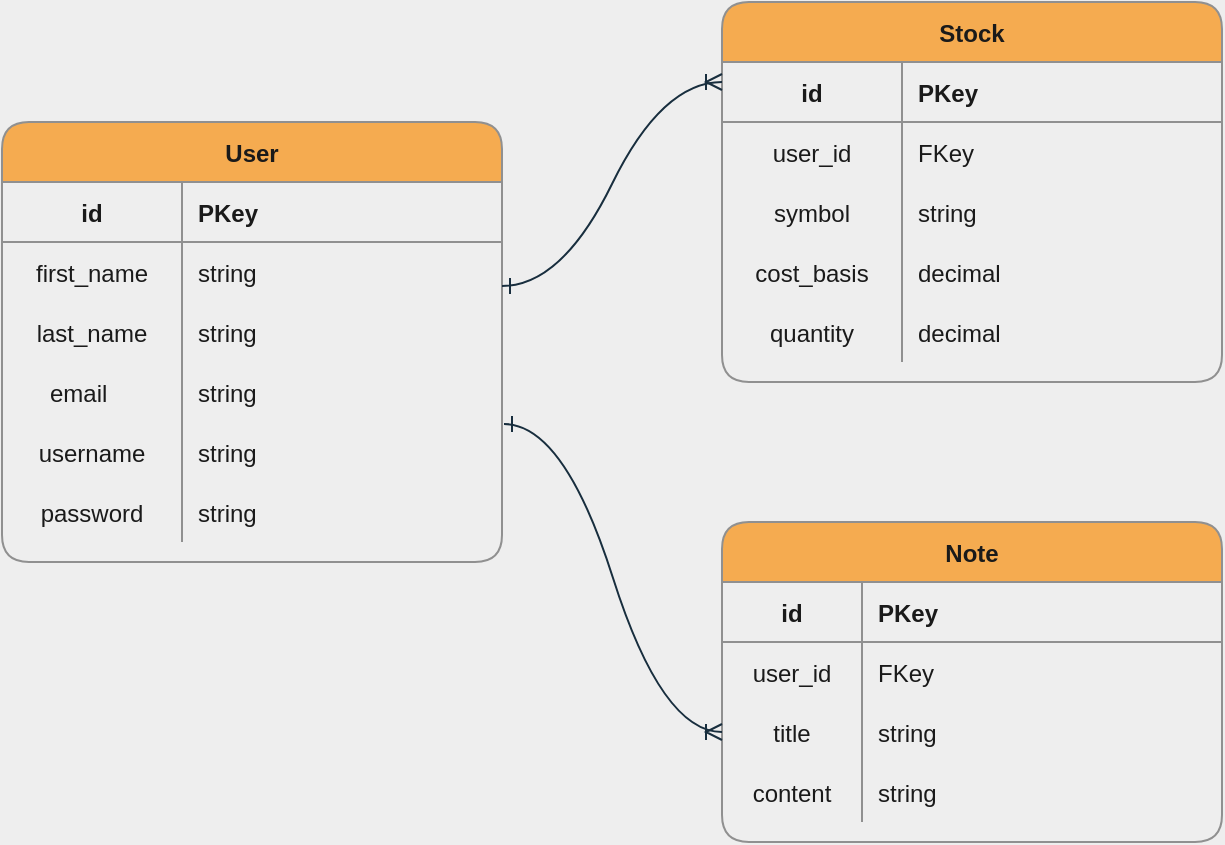 <mxfile version="20.2.8" type="device"><diagram id="R2lEEEUBdFMjLlhIrx00" name="Page-1"><mxGraphModel dx="1123" dy="740" grid="1" gridSize="10" guides="1" tooltips="1" connect="1" arrows="1" fold="1" page="1" pageScale="1" pageWidth="850" pageHeight="1100" background="#EEEEEE" math="0" shadow="0" extFonts="Permanent Marker^https://fonts.googleapis.com/css?family=Permanent+Marker"><root><mxCell id="0"/><mxCell id="1" parent="0"/><mxCell id="C-vyLk0tnHw3VtMMgP7b-2" value="Stock" style="shape=table;startSize=30;container=1;collapsible=1;childLayout=tableLayout;fixedRows=1;rowLines=0;fontStyle=1;align=center;resizeLast=1;rounded=1;fillColor=#F5AB50;strokeColor=#909090;fontColor=#1A1A1A;" parent="1" vertex="1"><mxGeometry x="480" y="170" width="250" height="190" as="geometry"/></mxCell><mxCell id="C-vyLk0tnHw3VtMMgP7b-3" value="" style="shape=partialRectangle;collapsible=0;dropTarget=0;pointerEvents=0;fillColor=none;points=[[0,0.5],[1,0.5]];portConstraint=eastwest;top=0;left=0;right=0;bottom=1;rounded=1;strokeColor=#909090;fontColor=#1A1A1A;" parent="C-vyLk0tnHw3VtMMgP7b-2" vertex="1"><mxGeometry y="30" width="250" height="30" as="geometry"/></mxCell><mxCell id="C-vyLk0tnHw3VtMMgP7b-4" value="id" style="shape=partialRectangle;overflow=hidden;connectable=0;fillColor=none;top=0;left=0;bottom=0;right=0;fontStyle=1;rounded=1;strokeColor=#909090;fontColor=#1A1A1A;" parent="C-vyLk0tnHw3VtMMgP7b-3" vertex="1"><mxGeometry width="90" height="30" as="geometry"><mxRectangle width="90" height="30" as="alternateBounds"/></mxGeometry></mxCell><mxCell id="C-vyLk0tnHw3VtMMgP7b-5" value="PKey" style="shape=partialRectangle;overflow=hidden;connectable=0;fillColor=none;top=0;left=0;bottom=0;right=0;align=left;spacingLeft=6;fontStyle=1;rounded=1;strokeColor=#909090;fontColor=#1A1A1A;" parent="C-vyLk0tnHw3VtMMgP7b-3" vertex="1"><mxGeometry x="90" width="160" height="30" as="geometry"><mxRectangle width="160" height="30" as="alternateBounds"/></mxGeometry></mxCell><mxCell id="C-vyLk0tnHw3VtMMgP7b-6" value="" style="shape=partialRectangle;collapsible=0;dropTarget=0;pointerEvents=0;fillColor=none;points=[[0,0.5],[1,0.5]];portConstraint=eastwest;top=0;left=0;right=0;bottom=0;rounded=1;strokeColor=#909090;fontColor=#1A1A1A;" parent="C-vyLk0tnHw3VtMMgP7b-2" vertex="1"><mxGeometry y="60" width="250" height="30" as="geometry"/></mxCell><mxCell id="C-vyLk0tnHw3VtMMgP7b-7" value="user_id" style="shape=partialRectangle;overflow=hidden;connectable=0;fillColor=none;top=0;left=0;bottom=0;right=0;rounded=1;strokeColor=#909090;fontColor=#1A1A1A;" parent="C-vyLk0tnHw3VtMMgP7b-6" vertex="1"><mxGeometry width="90" height="30" as="geometry"><mxRectangle width="90" height="30" as="alternateBounds"/></mxGeometry></mxCell><mxCell id="C-vyLk0tnHw3VtMMgP7b-8" value="FKey" style="shape=partialRectangle;overflow=hidden;connectable=0;fillColor=none;top=0;left=0;bottom=0;right=0;align=left;spacingLeft=6;rounded=1;strokeColor=#909090;fontColor=#1A1A1A;" parent="C-vyLk0tnHw3VtMMgP7b-6" vertex="1"><mxGeometry x="90" width="160" height="30" as="geometry"><mxRectangle width="160" height="30" as="alternateBounds"/></mxGeometry></mxCell><mxCell id="M7BLVwWexpKazbXTAD8X-16" value="" style="shape=tableRow;horizontal=0;startSize=0;swimlaneHead=0;swimlaneBody=0;fillColor=none;collapsible=0;dropTarget=0;points=[[0,0.5],[1,0.5]];portConstraint=eastwest;top=0;left=0;right=0;bottom=0;strokeColor=#909090;rounded=1;fontColor=#1A1A1A;" parent="C-vyLk0tnHw3VtMMgP7b-2" vertex="1"><mxGeometry y="90" width="250" height="30" as="geometry"/></mxCell><mxCell id="M7BLVwWexpKazbXTAD8X-17" value="symbol" style="shape=partialRectangle;connectable=0;fillColor=none;top=0;left=0;bottom=0;right=0;editable=1;overflow=hidden;strokeColor=#909090;rounded=1;fontColor=#1A1A1A;" parent="M7BLVwWexpKazbXTAD8X-16" vertex="1"><mxGeometry width="90" height="30" as="geometry"><mxRectangle width="90" height="30" as="alternateBounds"/></mxGeometry></mxCell><mxCell id="M7BLVwWexpKazbXTAD8X-18" value="string" style="shape=partialRectangle;connectable=0;fillColor=none;top=0;left=0;bottom=0;right=0;align=left;spacingLeft=6;overflow=hidden;strokeColor=#909090;rounded=1;fontColor=#1A1A1A;" parent="M7BLVwWexpKazbXTAD8X-16" vertex="1"><mxGeometry x="90" width="160" height="30" as="geometry"><mxRectangle width="160" height="30" as="alternateBounds"/></mxGeometry></mxCell><mxCell id="M7BLVwWexpKazbXTAD8X-19" value="" style="shape=tableRow;horizontal=0;startSize=0;swimlaneHead=0;swimlaneBody=0;fillColor=none;collapsible=0;dropTarget=0;points=[[0,0.5],[1,0.5]];portConstraint=eastwest;top=0;left=0;right=0;bottom=0;strokeColor=#909090;rounded=1;fontColor=#1A1A1A;" parent="C-vyLk0tnHw3VtMMgP7b-2" vertex="1"><mxGeometry y="120" width="250" height="30" as="geometry"/></mxCell><mxCell id="M7BLVwWexpKazbXTAD8X-20" value="cost_basis" style="shape=partialRectangle;connectable=0;fillColor=none;top=0;left=0;bottom=0;right=0;editable=1;overflow=hidden;strokeColor=#909090;rounded=1;fontColor=#1A1A1A;" parent="M7BLVwWexpKazbXTAD8X-19" vertex="1"><mxGeometry width="90" height="30" as="geometry"><mxRectangle width="90" height="30" as="alternateBounds"/></mxGeometry></mxCell><mxCell id="M7BLVwWexpKazbXTAD8X-21" value="decimal" style="shape=partialRectangle;connectable=0;fillColor=none;top=0;left=0;bottom=0;right=0;align=left;spacingLeft=6;overflow=hidden;strokeColor=#909090;rounded=1;fontColor=#1A1A1A;" parent="M7BLVwWexpKazbXTAD8X-19" vertex="1"><mxGeometry x="90" width="160" height="30" as="geometry"><mxRectangle width="160" height="30" as="alternateBounds"/></mxGeometry></mxCell><mxCell id="M7BLVwWexpKazbXTAD8X-13" value="" style="shape=tableRow;horizontal=0;startSize=0;swimlaneHead=0;swimlaneBody=0;fillColor=none;collapsible=0;dropTarget=0;points=[[0,0.5],[1,0.5]];portConstraint=eastwest;top=0;left=0;right=0;bottom=0;strokeColor=#909090;rounded=1;fontColor=#1A1A1A;" parent="C-vyLk0tnHw3VtMMgP7b-2" vertex="1"><mxGeometry y="150" width="250" height="30" as="geometry"/></mxCell><mxCell id="M7BLVwWexpKazbXTAD8X-14" value="quantity" style="shape=partialRectangle;connectable=0;fillColor=none;top=0;left=0;bottom=0;right=0;editable=1;overflow=hidden;strokeColor=#909090;rounded=1;fontColor=#1A1A1A;" parent="M7BLVwWexpKazbXTAD8X-13" vertex="1"><mxGeometry width="90" height="30" as="geometry"><mxRectangle width="90" height="30" as="alternateBounds"/></mxGeometry></mxCell><mxCell id="M7BLVwWexpKazbXTAD8X-15" value="decimal" style="shape=partialRectangle;connectable=0;fillColor=none;top=0;left=0;bottom=0;right=0;align=left;spacingLeft=6;overflow=hidden;strokeColor=#909090;rounded=1;fontColor=#1A1A1A;" parent="M7BLVwWexpKazbXTAD8X-13" vertex="1"><mxGeometry x="90" width="160" height="30" as="geometry"><mxRectangle width="160" height="30" as="alternateBounds"/></mxGeometry></mxCell><mxCell id="C-vyLk0tnHw3VtMMgP7b-13" value="Note" style="shape=table;startSize=30;container=1;collapsible=1;childLayout=tableLayout;fixedRows=1;rowLines=0;fontStyle=1;align=center;resizeLast=1;rounded=1;fillColor=#F5AB50;strokeColor=#909090;fontColor=#1A1A1A;" parent="1" vertex="1"><mxGeometry x="480" y="430" width="250" height="160" as="geometry"/></mxCell><mxCell id="C-vyLk0tnHw3VtMMgP7b-14" value="" style="shape=partialRectangle;collapsible=0;dropTarget=0;pointerEvents=0;fillColor=none;points=[[0,0.5],[1,0.5]];portConstraint=eastwest;top=0;left=0;right=0;bottom=1;rounded=1;strokeColor=#909090;fontColor=#1A1A1A;" parent="C-vyLk0tnHw3VtMMgP7b-13" vertex="1"><mxGeometry y="30" width="250" height="30" as="geometry"/></mxCell><mxCell id="C-vyLk0tnHw3VtMMgP7b-15" value="id" style="shape=partialRectangle;overflow=hidden;connectable=0;fillColor=none;top=0;left=0;bottom=0;right=0;fontStyle=1;rounded=1;strokeColor=#909090;fontColor=#1A1A1A;" parent="C-vyLk0tnHw3VtMMgP7b-14" vertex="1"><mxGeometry width="70" height="30" as="geometry"><mxRectangle width="70" height="30" as="alternateBounds"/></mxGeometry></mxCell><mxCell id="C-vyLk0tnHw3VtMMgP7b-16" value="PKey" style="shape=partialRectangle;overflow=hidden;connectable=0;fillColor=none;top=0;left=0;bottom=0;right=0;align=left;spacingLeft=6;fontStyle=1;rounded=1;strokeColor=#909090;fontColor=#1A1A1A;" parent="C-vyLk0tnHw3VtMMgP7b-14" vertex="1"><mxGeometry x="70" width="180" height="30" as="geometry"><mxRectangle width="180" height="30" as="alternateBounds"/></mxGeometry></mxCell><mxCell id="C-vyLk0tnHw3VtMMgP7b-17" value="" style="shape=partialRectangle;collapsible=0;dropTarget=0;pointerEvents=0;fillColor=none;points=[[0,0.5],[1,0.5]];portConstraint=eastwest;top=0;left=0;right=0;bottom=0;rounded=1;strokeColor=#909090;fontColor=#1A1A1A;" parent="C-vyLk0tnHw3VtMMgP7b-13" vertex="1"><mxGeometry y="60" width="250" height="30" as="geometry"/></mxCell><mxCell id="C-vyLk0tnHw3VtMMgP7b-18" value="user_id" style="shape=partialRectangle;overflow=hidden;connectable=0;fillColor=none;top=0;left=0;bottom=0;right=0;rounded=1;strokeColor=#909090;fontColor=#1A1A1A;" parent="C-vyLk0tnHw3VtMMgP7b-17" vertex="1"><mxGeometry width="70" height="30" as="geometry"><mxRectangle width="70" height="30" as="alternateBounds"/></mxGeometry></mxCell><mxCell id="C-vyLk0tnHw3VtMMgP7b-19" value="FKey" style="shape=partialRectangle;overflow=hidden;connectable=0;fillColor=none;top=0;left=0;bottom=0;right=0;align=left;spacingLeft=6;rounded=1;strokeColor=#909090;fontColor=#1A1A1A;" parent="C-vyLk0tnHw3VtMMgP7b-17" vertex="1"><mxGeometry x="70" width="180" height="30" as="geometry"><mxRectangle width="180" height="30" as="alternateBounds"/></mxGeometry></mxCell><mxCell id="M7BLVwWexpKazbXTAD8X-22" value="" style="shape=tableRow;horizontal=0;startSize=0;swimlaneHead=0;swimlaneBody=0;fillColor=none;collapsible=0;dropTarget=0;points=[[0,0.5],[1,0.5]];portConstraint=eastwest;top=0;left=0;right=0;bottom=0;strokeColor=#909090;rounded=1;fontColor=#1A1A1A;" parent="C-vyLk0tnHw3VtMMgP7b-13" vertex="1"><mxGeometry y="90" width="250" height="30" as="geometry"/></mxCell><mxCell id="M7BLVwWexpKazbXTAD8X-23" value="title" style="shape=partialRectangle;connectable=0;fillColor=none;top=0;left=0;bottom=0;right=0;editable=1;overflow=hidden;strokeColor=#909090;rounded=1;fontColor=#1A1A1A;" parent="M7BLVwWexpKazbXTAD8X-22" vertex="1"><mxGeometry width="70" height="30" as="geometry"><mxRectangle width="70" height="30" as="alternateBounds"/></mxGeometry></mxCell><mxCell id="M7BLVwWexpKazbXTAD8X-24" value="string" style="shape=partialRectangle;connectable=0;fillColor=none;top=0;left=0;bottom=0;right=0;align=left;spacingLeft=6;overflow=hidden;strokeColor=#909090;rounded=1;fontColor=#1A1A1A;" parent="M7BLVwWexpKazbXTAD8X-22" vertex="1"><mxGeometry x="70" width="180" height="30" as="geometry"><mxRectangle width="180" height="30" as="alternateBounds"/></mxGeometry></mxCell><mxCell id="C-vyLk0tnHw3VtMMgP7b-20" value="" style="shape=partialRectangle;collapsible=0;dropTarget=0;pointerEvents=0;fillColor=none;points=[[0,0.5],[1,0.5]];portConstraint=eastwest;top=0;left=0;right=0;bottom=0;rounded=1;strokeColor=#909090;fontColor=#1A1A1A;" parent="C-vyLk0tnHw3VtMMgP7b-13" vertex="1"><mxGeometry y="120" width="250" height="30" as="geometry"/></mxCell><mxCell id="C-vyLk0tnHw3VtMMgP7b-21" value="content" style="shape=partialRectangle;overflow=hidden;connectable=0;fillColor=none;top=0;left=0;bottom=0;right=0;rounded=1;strokeColor=#909090;fontColor=#1A1A1A;" parent="C-vyLk0tnHw3VtMMgP7b-20" vertex="1"><mxGeometry width="70" height="30" as="geometry"><mxRectangle width="70" height="30" as="alternateBounds"/></mxGeometry></mxCell><mxCell id="C-vyLk0tnHw3VtMMgP7b-22" value="string" style="shape=partialRectangle;overflow=hidden;connectable=0;fillColor=none;top=0;left=0;bottom=0;right=0;align=left;spacingLeft=6;rounded=1;strokeColor=#909090;fontColor=#1A1A1A;" parent="C-vyLk0tnHw3VtMMgP7b-20" vertex="1"><mxGeometry x="70" width="180" height="30" as="geometry"><mxRectangle width="180" height="30" as="alternateBounds"/></mxGeometry></mxCell><mxCell id="C-vyLk0tnHw3VtMMgP7b-23" value="User" style="shape=table;startSize=30;container=1;collapsible=1;childLayout=tableLayout;fixedRows=1;rowLines=0;fontStyle=1;align=center;resizeLast=1;strokeColor=#909090;rounded=1;fillColor=#F5AB50;fontColor=#1A1A1A;" parent="1" vertex="1"><mxGeometry x="120" y="230" width="250" height="220" as="geometry"/></mxCell><mxCell id="C-vyLk0tnHw3VtMMgP7b-24" value="" style="shape=partialRectangle;collapsible=0;dropTarget=0;pointerEvents=0;fillColor=none;points=[[0,0.5],[1,0.5]];portConstraint=eastwest;top=0;left=0;right=0;bottom=1;rounded=1;strokeColor=#909090;fontColor=#1A1A1A;" parent="C-vyLk0tnHw3VtMMgP7b-23" vertex="1"><mxGeometry y="30" width="250" height="30" as="geometry"/></mxCell><mxCell id="C-vyLk0tnHw3VtMMgP7b-25" value="id" style="shape=partialRectangle;overflow=hidden;connectable=0;fillColor=none;top=0;left=0;bottom=0;right=0;fontStyle=1;rounded=1;strokeColor=#909090;fontColor=#1A1A1A;" parent="C-vyLk0tnHw3VtMMgP7b-24" vertex="1"><mxGeometry width="90" height="30" as="geometry"><mxRectangle width="90" height="30" as="alternateBounds"/></mxGeometry></mxCell><mxCell id="C-vyLk0tnHw3VtMMgP7b-26" value="PKey" style="shape=partialRectangle;overflow=hidden;connectable=0;fillColor=none;top=0;left=0;bottom=0;right=0;align=left;spacingLeft=6;fontStyle=1;rounded=1;strokeColor=#909090;fontColor=#1A1A1A;" parent="C-vyLk0tnHw3VtMMgP7b-24" vertex="1"><mxGeometry x="90" width="160" height="30" as="geometry"><mxRectangle width="160" height="30" as="alternateBounds"/></mxGeometry></mxCell><mxCell id="M7BLVwWexpKazbXTAD8X-1" value="" style="shape=tableRow;horizontal=0;startSize=0;swimlaneHead=0;swimlaneBody=0;fillColor=none;collapsible=0;dropTarget=0;points=[[0,0.5],[1,0.5]];portConstraint=eastwest;top=0;left=0;right=0;bottom=0;rounded=1;strokeColor=#909090;fontColor=#1A1A1A;" parent="C-vyLk0tnHw3VtMMgP7b-23" vertex="1"><mxGeometry y="60" width="250" height="30" as="geometry"/></mxCell><mxCell id="M7BLVwWexpKazbXTAD8X-2" value="first_name" style="shape=partialRectangle;connectable=0;fillColor=none;top=0;left=0;bottom=0;right=0;editable=1;overflow=hidden;rounded=1;strokeColor=#909090;fontColor=#1A1A1A;" parent="M7BLVwWexpKazbXTAD8X-1" vertex="1"><mxGeometry width="90" height="30" as="geometry"><mxRectangle width="90" height="30" as="alternateBounds"/></mxGeometry></mxCell><mxCell id="M7BLVwWexpKazbXTAD8X-3" value="string" style="shape=partialRectangle;connectable=0;fillColor=none;top=0;left=0;bottom=0;right=0;align=left;spacingLeft=6;overflow=hidden;rounded=1;strokeColor=#909090;fontColor=#1A1A1A;" parent="M7BLVwWexpKazbXTAD8X-1" vertex="1"><mxGeometry x="90" width="160" height="30" as="geometry"><mxRectangle width="160" height="30" as="alternateBounds"/></mxGeometry></mxCell><mxCell id="M7BLVwWexpKazbXTAD8X-4" value="" style="shape=tableRow;horizontal=0;startSize=0;swimlaneHead=0;swimlaneBody=0;fillColor=none;collapsible=0;dropTarget=0;points=[[0,0.5],[1,0.5]];portConstraint=eastwest;top=0;left=0;right=0;bottom=0;rounded=1;strokeColor=#909090;fontColor=#1A1A1A;" parent="C-vyLk0tnHw3VtMMgP7b-23" vertex="1"><mxGeometry y="90" width="250" height="30" as="geometry"/></mxCell><mxCell id="M7BLVwWexpKazbXTAD8X-5" value="last_name" style="shape=partialRectangle;connectable=0;fillColor=none;top=0;left=0;bottom=0;right=0;editable=1;overflow=hidden;rounded=1;strokeColor=#909090;fontColor=#1A1A1A;" parent="M7BLVwWexpKazbXTAD8X-4" vertex="1"><mxGeometry width="90" height="30" as="geometry"><mxRectangle width="90" height="30" as="alternateBounds"/></mxGeometry></mxCell><mxCell id="M7BLVwWexpKazbXTAD8X-6" value="string" style="shape=partialRectangle;connectable=0;fillColor=none;top=0;left=0;bottom=0;right=0;align=left;spacingLeft=6;overflow=hidden;rounded=1;strokeColor=#909090;fontColor=#1A1A1A;" parent="M7BLVwWexpKazbXTAD8X-4" vertex="1"><mxGeometry x="90" width="160" height="30" as="geometry"><mxRectangle width="160" height="30" as="alternateBounds"/></mxGeometry></mxCell><mxCell id="C-vyLk0tnHw3VtMMgP7b-27" value="" style="shape=partialRectangle;collapsible=0;dropTarget=0;pointerEvents=0;fillColor=none;points=[[0,0.5],[1,0.5]];portConstraint=eastwest;top=0;left=0;right=0;bottom=0;rounded=1;strokeColor=#909090;fontColor=#1A1A1A;" parent="C-vyLk0tnHw3VtMMgP7b-23" vertex="1"><mxGeometry y="120" width="250" height="30" as="geometry"/></mxCell><mxCell id="C-vyLk0tnHw3VtMMgP7b-28" value="email    " style="shape=partialRectangle;overflow=hidden;connectable=0;fillColor=none;top=0;left=0;bottom=0;right=0;rounded=1;strokeColor=#909090;fontColor=#1A1A1A;" parent="C-vyLk0tnHw3VtMMgP7b-27" vertex="1"><mxGeometry width="90" height="30" as="geometry"><mxRectangle width="90" height="30" as="alternateBounds"/></mxGeometry></mxCell><mxCell id="C-vyLk0tnHw3VtMMgP7b-29" value="string" style="shape=partialRectangle;overflow=hidden;connectable=0;fillColor=none;top=0;left=0;bottom=0;right=0;align=left;spacingLeft=6;rounded=1;strokeColor=#909090;fontColor=#1A1A1A;" parent="C-vyLk0tnHw3VtMMgP7b-27" vertex="1"><mxGeometry x="90" width="160" height="30" as="geometry"><mxRectangle width="160" height="30" as="alternateBounds"/></mxGeometry></mxCell><mxCell id="M7BLVwWexpKazbXTAD8X-7" value="" style="shape=tableRow;horizontal=0;startSize=0;swimlaneHead=0;swimlaneBody=0;fillColor=none;collapsible=0;dropTarget=0;points=[[0,0.5],[1,0.5]];portConstraint=eastwest;top=0;left=0;right=0;bottom=0;rounded=1;strokeColor=#909090;fontColor=#1A1A1A;" parent="C-vyLk0tnHw3VtMMgP7b-23" vertex="1"><mxGeometry y="150" width="250" height="30" as="geometry"/></mxCell><mxCell id="M7BLVwWexpKazbXTAD8X-8" value="username" style="shape=partialRectangle;connectable=0;fillColor=none;top=0;left=0;bottom=0;right=0;editable=1;overflow=hidden;rounded=1;strokeColor=#909090;fontColor=#1A1A1A;" parent="M7BLVwWexpKazbXTAD8X-7" vertex="1"><mxGeometry width="90" height="30" as="geometry"><mxRectangle width="90" height="30" as="alternateBounds"/></mxGeometry></mxCell><mxCell id="M7BLVwWexpKazbXTAD8X-9" value="string" style="shape=partialRectangle;connectable=0;fillColor=none;top=0;left=0;bottom=0;right=0;align=left;spacingLeft=6;overflow=hidden;rounded=1;strokeColor=#909090;fontColor=#1A1A1A;" parent="M7BLVwWexpKazbXTAD8X-7" vertex="1"><mxGeometry x="90" width="160" height="30" as="geometry"><mxRectangle width="160" height="30" as="alternateBounds"/></mxGeometry></mxCell><mxCell id="M7BLVwWexpKazbXTAD8X-10" value="" style="shape=tableRow;horizontal=0;startSize=0;swimlaneHead=0;swimlaneBody=0;fillColor=none;collapsible=0;dropTarget=0;points=[[0,0.5],[1,0.5]];portConstraint=eastwest;top=0;left=0;right=0;bottom=0;rounded=1;strokeColor=#909090;fontColor=#1A1A1A;" parent="C-vyLk0tnHw3VtMMgP7b-23" vertex="1"><mxGeometry y="180" width="250" height="30" as="geometry"/></mxCell><mxCell id="M7BLVwWexpKazbXTAD8X-11" value="password" style="shape=partialRectangle;connectable=0;fillColor=none;top=0;left=0;bottom=0;right=0;editable=1;overflow=hidden;rounded=1;strokeColor=#909090;fontColor=#1A1A1A;" parent="M7BLVwWexpKazbXTAD8X-10" vertex="1"><mxGeometry width="90" height="30" as="geometry"><mxRectangle width="90" height="30" as="alternateBounds"/></mxGeometry></mxCell><mxCell id="M7BLVwWexpKazbXTAD8X-12" value="string" style="shape=partialRectangle;connectable=0;fillColor=none;top=0;left=0;bottom=0;right=0;align=left;spacingLeft=6;overflow=hidden;rounded=1;strokeColor=#909090;fontColor=#1A1A1A;" parent="M7BLVwWexpKazbXTAD8X-10" vertex="1"><mxGeometry x="90" width="160" height="30" as="geometry"><mxRectangle width="160" height="30" as="alternateBounds"/></mxGeometry></mxCell><mxCell id="bp0NQR-I8JGSqpiClh-N-4" value="" style="edgeStyle=entityRelationEdgeStyle;fontSize=12;html=1;endArrow=ERoneToMany;rounded=1;startArrow=ERone;startFill=0;curved=1;labelBackgroundColor=#EEEEEE;strokeColor=#182E3E;fontColor=#1A1A1A;" edge="1" parent="1"><mxGeometry width="100" height="100" relative="1" as="geometry"><mxPoint x="370" y="312" as="sourcePoint"/><mxPoint x="480" y="210" as="targetPoint"/></mxGeometry></mxCell><mxCell id="bp0NQR-I8JGSqpiClh-N-5" value="" style="edgeStyle=entityRelationEdgeStyle;fontSize=12;html=1;endArrow=ERoneToMany;rounded=1;entryX=0;entryY=0.5;entryDx=0;entryDy=0;exitX=1.004;exitY=0.033;exitDx=0;exitDy=0;exitPerimeter=0;startArrow=ERone;startFill=0;curved=1;labelBackgroundColor=#EEEEEE;strokeColor=#182E3E;fontColor=#1A1A1A;" edge="1" parent="1" source="M7BLVwWexpKazbXTAD8X-7" target="M7BLVwWexpKazbXTAD8X-22"><mxGeometry width="100" height="100" relative="1" as="geometry"><mxPoint x="370" y="420" as="sourcePoint"/><mxPoint x="470" y="320" as="targetPoint"/></mxGeometry></mxCell></root></mxGraphModel></diagram></mxfile>